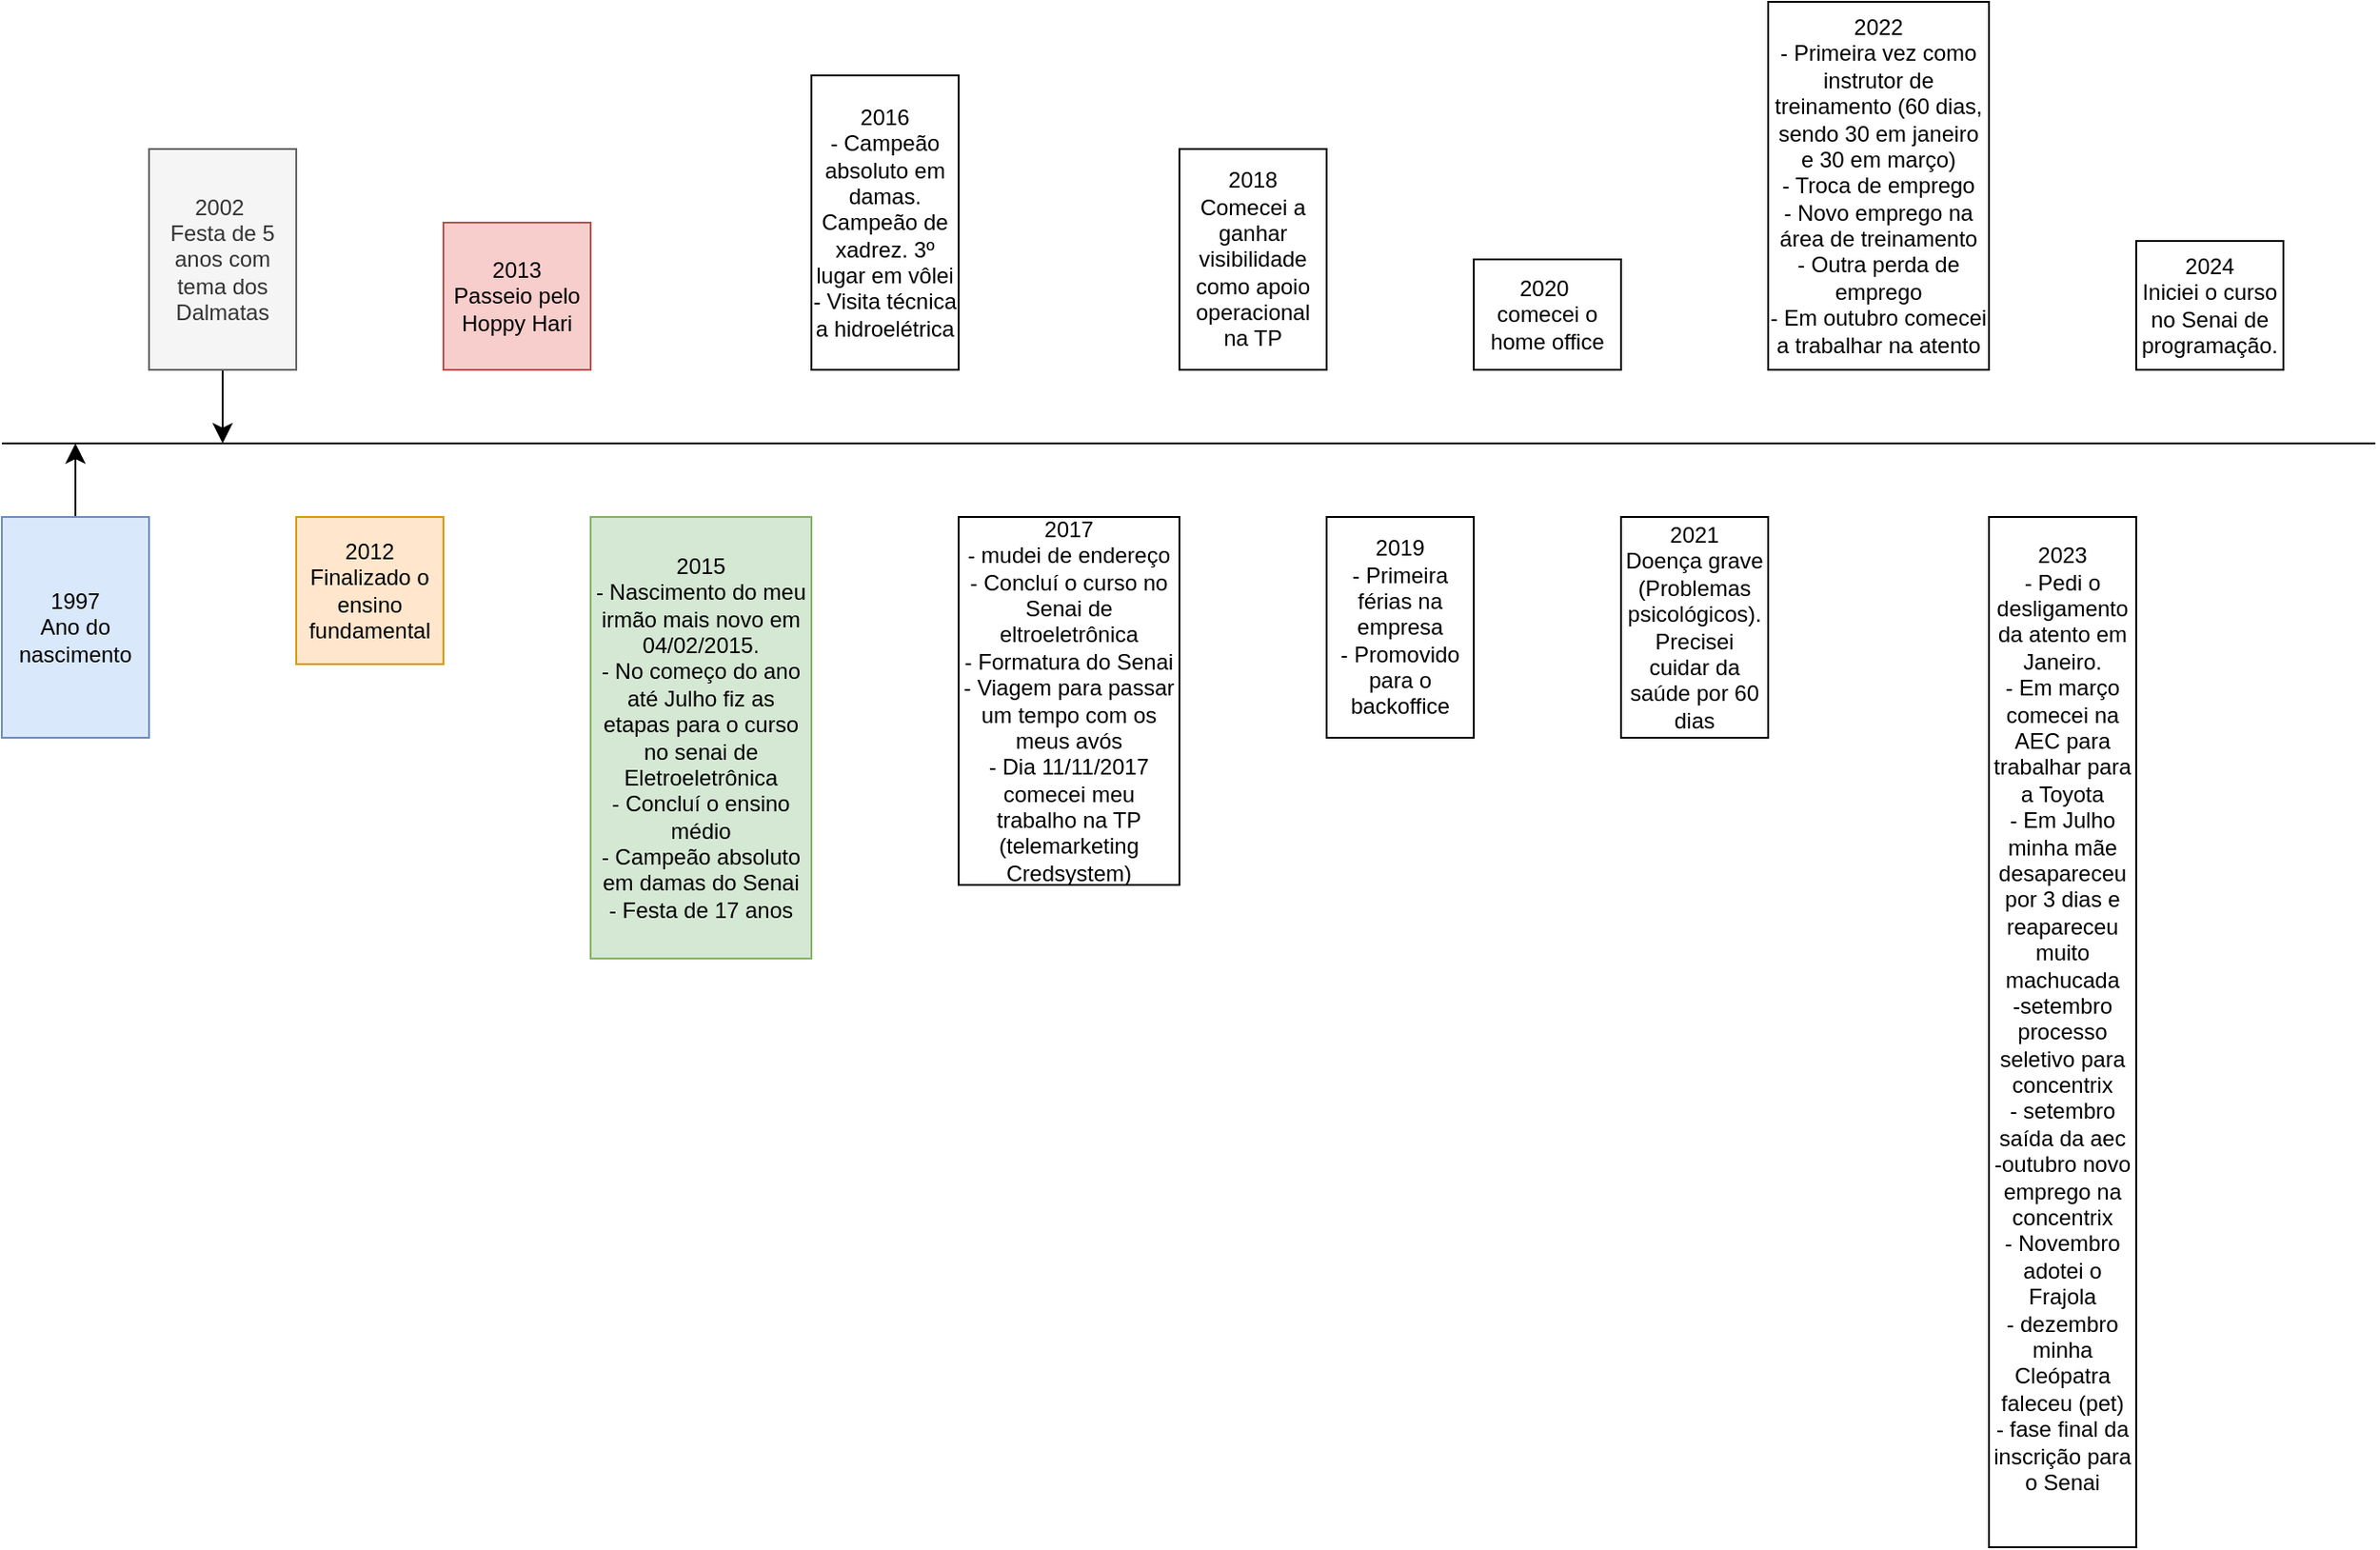 <mxfile version="24.0.4" type="github">
  <diagram name="Página-1" id="qLqDitnle6DMbWgOVLHB">
    <mxGraphModel dx="1512" dy="2612" grid="1" gridSize="10" guides="1" tooltips="1" connect="1" arrows="1" fold="1" page="1" pageScale="1" pageWidth="827" pageHeight="1169" math="0" shadow="0">
      <root>
        <mxCell id="0" />
        <mxCell id="1" parent="0" />
        <mxCell id="i1h8qkAIYFxlXwPyzGG9-5" value="" style="edgeStyle=none;curved=1;rounded=0;orthogonalLoop=1;jettySize=auto;html=1;fontSize=12;startSize=8;endSize=8;" edge="1" parent="1" source="k1zBpDuwUB03RxxuyWRL-1">
          <mxGeometry relative="1" as="geometry">
            <mxPoint x="40" y="240" as="targetPoint" />
          </mxGeometry>
        </mxCell>
        <mxCell id="k1zBpDuwUB03RxxuyWRL-1" value="1997&lt;div&gt;Ano do nascimento&lt;/div&gt;" style="rounded=0;whiteSpace=wrap;html=1;fillColor=#dae8fc;strokeColor=#6c8ebf;" parent="1" vertex="1">
          <mxGeometry y="280" width="80" height="120" as="geometry" />
        </mxCell>
        <mxCell id="k1zBpDuwUB03RxxuyWRL-2" value="" style="endArrow=none;html=1;rounded=0;" parent="1" edge="1">
          <mxGeometry width="50" height="50" relative="1" as="geometry">
            <mxPoint y="240" as="sourcePoint" />
            <mxPoint x="1290" y="240" as="targetPoint" />
          </mxGeometry>
        </mxCell>
        <mxCell id="i1h8qkAIYFxlXwPyzGG9-7" value="" style="edgeStyle=none;curved=1;rounded=0;orthogonalLoop=1;jettySize=auto;html=1;fontSize=12;startSize=8;endSize=8;" edge="1" parent="1" source="k1zBpDuwUB03RxxuyWRL-5">
          <mxGeometry relative="1" as="geometry">
            <mxPoint x="120" y="240" as="targetPoint" />
          </mxGeometry>
        </mxCell>
        <mxCell id="k1zBpDuwUB03RxxuyWRL-5" value="2002&amp;nbsp;&lt;div&gt;Festa de 5 anos com tema dos Dalmatas&lt;/div&gt;" style="rounded=0;whiteSpace=wrap;html=1;fillColor=#f5f5f5;strokeColor=#666666;fontColor=#333333;" parent="1" vertex="1">
          <mxGeometry x="80" y="80" width="80" height="120" as="geometry" />
        </mxCell>
        <mxCell id="k1zBpDuwUB03RxxuyWRL-6" value="2012&lt;div&gt;Finalizado o ensino fundamental&lt;/div&gt;" style="rounded=0;whiteSpace=wrap;html=1;fillColor=#ffe6cc;strokeColor=#d79b00;" parent="1" vertex="1">
          <mxGeometry x="160" y="280" width="80" height="80" as="geometry" />
        </mxCell>
        <mxCell id="k1zBpDuwUB03RxxuyWRL-11" value="2013&lt;div&gt;Passeio pelo Hoppy Hari&lt;/div&gt;" style="rounded=0;whiteSpace=wrap;html=1;fillColor=#f8cecc;strokeColor=#b85450;" parent="1" vertex="1">
          <mxGeometry x="240" y="120" width="80" height="80" as="geometry" />
        </mxCell>
        <mxCell id="k1zBpDuwUB03RxxuyWRL-13" value="&lt;div&gt;2016&lt;/div&gt;&lt;div&gt;- Campeão absoluto em damas. Campeão de xadrez. 3º lugar em vôlei&lt;/div&gt;&lt;div&gt;-&amp;nbsp;&lt;span style=&quot;background-color: initial;&quot;&gt;Visita técnica a hidroelétrica&lt;/span&gt;&lt;/div&gt;" style="rounded=0;whiteSpace=wrap;html=1;" parent="1" vertex="1">
          <mxGeometry x="440" y="40" width="80" height="160" as="geometry" />
        </mxCell>
        <mxCell id="k1zBpDuwUB03RxxuyWRL-14" value="2017&lt;div&gt;- mudei de endereço&lt;/div&gt;&lt;div&gt;- Concluí o curso no Senai de eltroeletrônica&lt;br&gt;&lt;/div&gt;&lt;div&gt;- Formatura do Senai&lt;/div&gt;&lt;div&gt;-&amp;nbsp;&lt;span style=&quot;background-color: initial;&quot;&gt;Viagem para passar um tempo com os meus avós&lt;/span&gt;&lt;/div&gt;&lt;div&gt;&lt;span style=&quot;background-color: initial;&quot;&gt;-&amp;nbsp;&lt;/span&gt;&lt;span style=&quot;background-color: initial;&quot;&gt;Dia 11/11/2017 comecei meu trabalho na TP (telemarketing Credsystem)&lt;/span&gt;&lt;/div&gt;" style="rounded=0;whiteSpace=wrap;html=1;" parent="1" vertex="1">
          <mxGeometry x="520" y="280" width="120" height="200" as="geometry" />
        </mxCell>
        <mxCell id="k1zBpDuwUB03RxxuyWRL-15" value="2015&lt;div&gt;- Nascimento do meu irmão mais novo em 04/02/2015.&lt;/div&gt;&lt;div&gt;-&amp;nbsp;&lt;span style=&quot;background-color: initial;&quot;&gt;No começo do ano até Julho fiz as etapas para o curso no senai de Eletroeletrônica&lt;/span&gt;&lt;/div&gt;&lt;div&gt;-&amp;nbsp;&lt;span style=&quot;background-color: initial;&quot;&gt;Concluí o ensino médio&lt;/span&gt;&lt;/div&gt;&lt;div&gt;&lt;span style=&quot;background-color: initial;&quot;&gt;-&amp;nbsp;&lt;/span&gt;&lt;span style=&quot;background-color: initial;&quot;&gt;Campeão absoluto em damas do Senai&lt;/span&gt;&lt;/div&gt;&lt;div&gt;&lt;span style=&quot;background-color: initial;&quot;&gt;- Festa de 17 anos&lt;/span&gt;&lt;/div&gt;" style="rounded=0;whiteSpace=wrap;html=1;fillColor=#d5e8d4;strokeColor=#82b366;" parent="1" vertex="1">
          <mxGeometry x="320" y="280" width="120" height="240" as="geometry" />
        </mxCell>
        <mxCell id="k1zBpDuwUB03RxxuyWRL-23" value="2018&lt;div&gt;Comecei a ganhar visibilidade como apoio operacional na TP&lt;/div&gt;" style="rounded=0;whiteSpace=wrap;html=1;" parent="1" vertex="1">
          <mxGeometry x="640" y="80" width="80" height="120" as="geometry" />
        </mxCell>
        <mxCell id="k1zBpDuwUB03RxxuyWRL-25" value="2019&lt;div&gt;- Primeira férias na empresa&lt;/div&gt;&lt;div&gt;- Promovido para o backoffice&lt;/div&gt;" style="rounded=0;whiteSpace=wrap;html=1;" parent="1" vertex="1">
          <mxGeometry x="720" y="280" width="80" height="120" as="geometry" />
        </mxCell>
        <mxCell id="k1zBpDuwUB03RxxuyWRL-26" value="2020&amp;nbsp;&lt;div&gt;comecei o home office&lt;/div&gt;" style="rounded=0;whiteSpace=wrap;html=1;" parent="1" vertex="1">
          <mxGeometry x="800" y="140" width="80" height="60" as="geometry" />
        </mxCell>
        <mxCell id="k1zBpDuwUB03RxxuyWRL-27" value="2021&lt;div&gt;Doença grave (Problemas psicológicos). Precisei cuidar da saúde por 60 dias&lt;/div&gt;" style="rounded=0;whiteSpace=wrap;html=1;" parent="1" vertex="1">
          <mxGeometry x="880" y="280" width="80" height="120" as="geometry" />
        </mxCell>
        <mxCell id="k1zBpDuwUB03RxxuyWRL-29" value="2022&lt;div&gt;- Primeira vez como instrutor de treinamento (60 dias, sendo 30 em janeiro e 30 em março)&lt;br&gt;&lt;div&gt;- Troca de emprego&lt;/div&gt;&lt;div&gt;- Novo emprego na área de treinamento&lt;/div&gt;&lt;div&gt;-&amp;nbsp;&lt;span style=&quot;background-color: initial;&quot;&gt;Outra perda de emprego&lt;/span&gt;&lt;/div&gt;&lt;div&gt;&lt;span style=&quot;background-color: initial;&quot;&gt;- Em outubro comecei a trabalhar na atento&lt;/span&gt;&lt;/div&gt;&lt;/div&gt;" style="rounded=0;whiteSpace=wrap;html=1;" parent="1" vertex="1">
          <mxGeometry x="960" width="120" height="200" as="geometry" />
        </mxCell>
        <mxCell id="k1zBpDuwUB03RxxuyWRL-41" value="2024&lt;div&gt;Iniciei o curso no Senai de programação.&lt;/div&gt;" style="rounded=0;whiteSpace=wrap;html=1;" parent="1" vertex="1">
          <mxGeometry x="1160" y="130" width="80" height="70" as="geometry" />
        </mxCell>
        <mxCell id="k1zBpDuwUB03RxxuyWRL-44" value="" style="endArrow=classic;startArrow=classic;html=1;rounded=0;exitX=0.5;exitY=0;exitDx=0;exitDy=0;entryX=0.5;entryY=0;entryDx=0;entryDy=0;" parent="1" source="k1zBpDuwUB03RxxuyWRL-15" edge="1" target="k1zBpDuwUB03RxxuyWRL-15">
          <mxGeometry width="50" height="50" relative="1" as="geometry">
            <mxPoint x="299.74" y="275" as="sourcePoint" />
            <mxPoint x="390" y="220" as="targetPoint" />
          </mxGeometry>
        </mxCell>
        <mxCell id="k1zBpDuwUB03RxxuyWRL-34" value="2023&lt;div&gt;- Pedi o desligamento da atento em Janeiro.&lt;/div&gt;&lt;div&gt;- Em março comecei na AEC para trabalhar para a Toyota&lt;/div&gt;&lt;div&gt;- Em Julho minha mãe desapareceu por 3 dias e reapareceu muito machucada&lt;/div&gt;&lt;div&gt;-setembro processo seletivo para concentrix&lt;/div&gt;&lt;div&gt;- setembro saída da aec&lt;/div&gt;&lt;div&gt;-outubro novo emprego na concentrix&lt;/div&gt;&lt;div&gt;- Novembro adotei o Frajola&lt;/div&gt;&lt;div&gt;- dezembro minha Cleópatra faleceu (pet)&lt;/div&gt;&lt;div&gt;- fase final da inscrição para o Senai&lt;/div&gt;&lt;div&gt;&lt;br&gt;&lt;/div&gt;" style="rounded=0;whiteSpace=wrap;html=1;" parent="1" vertex="1">
          <mxGeometry x="1080" y="280" width="80" height="560" as="geometry" />
        </mxCell>
      </root>
    </mxGraphModel>
  </diagram>
</mxfile>

